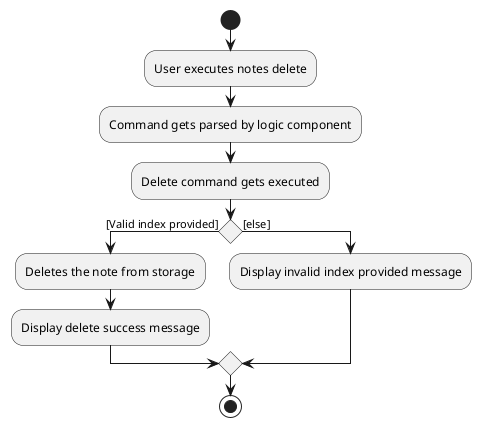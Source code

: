 @startuml
start
:User executes notes delete;
:Command gets parsed by logic component;
:Delete command gets executed;


'Since the beta syntax does not support placing the condition outside the
'diamond we place it as the true branch instead.

if () then ([Valid index provided])
    :Deletes the note from storage;
    :Display delete success message;

else ([else])
        :Display invalid index provided message;

endif
stop
@enduml
